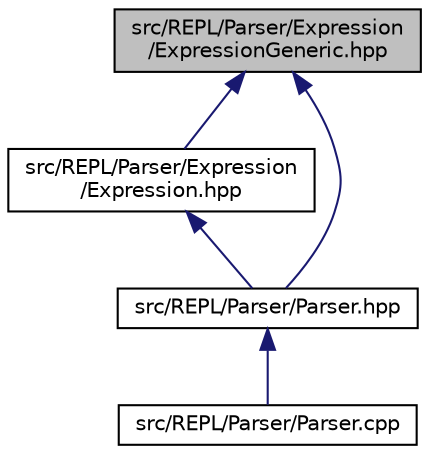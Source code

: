 digraph "src/REPL/Parser/Expression/ExpressionGeneric.hpp"
{
  edge [fontname="Helvetica",fontsize="10",labelfontname="Helvetica",labelfontsize="10"];
  node [fontname="Helvetica",fontsize="10",shape=record];
  Node5 [label="src/REPL/Parser/Expression\l/ExpressionGeneric.hpp",height=0.2,width=0.4,color="black", fillcolor="grey75", style="filled", fontcolor="black"];
  Node5 -> Node6 [dir="back",color="midnightblue",fontsize="10",style="solid"];
  Node6 [label="src/REPL/Parser/Expression\l/Expression.hpp",height=0.2,width=0.4,color="black", fillcolor="white", style="filled",URL="$_expression_8hpp.html"];
  Node6 -> Node7 [dir="back",color="midnightblue",fontsize="10",style="solid"];
  Node7 [label="src/REPL/Parser/Parser.hpp",height=0.2,width=0.4,color="black", fillcolor="white", style="filled",URL="$_parser_8hpp.html"];
  Node7 -> Node8 [dir="back",color="midnightblue",fontsize="10",style="solid"];
  Node8 [label="src/REPL/Parser/Parser.cpp",height=0.2,width=0.4,color="black", fillcolor="white", style="filled",URL="$_parser_8cpp.html"];
  Node5 -> Node7 [dir="back",color="midnightblue",fontsize="10",style="solid"];
}
